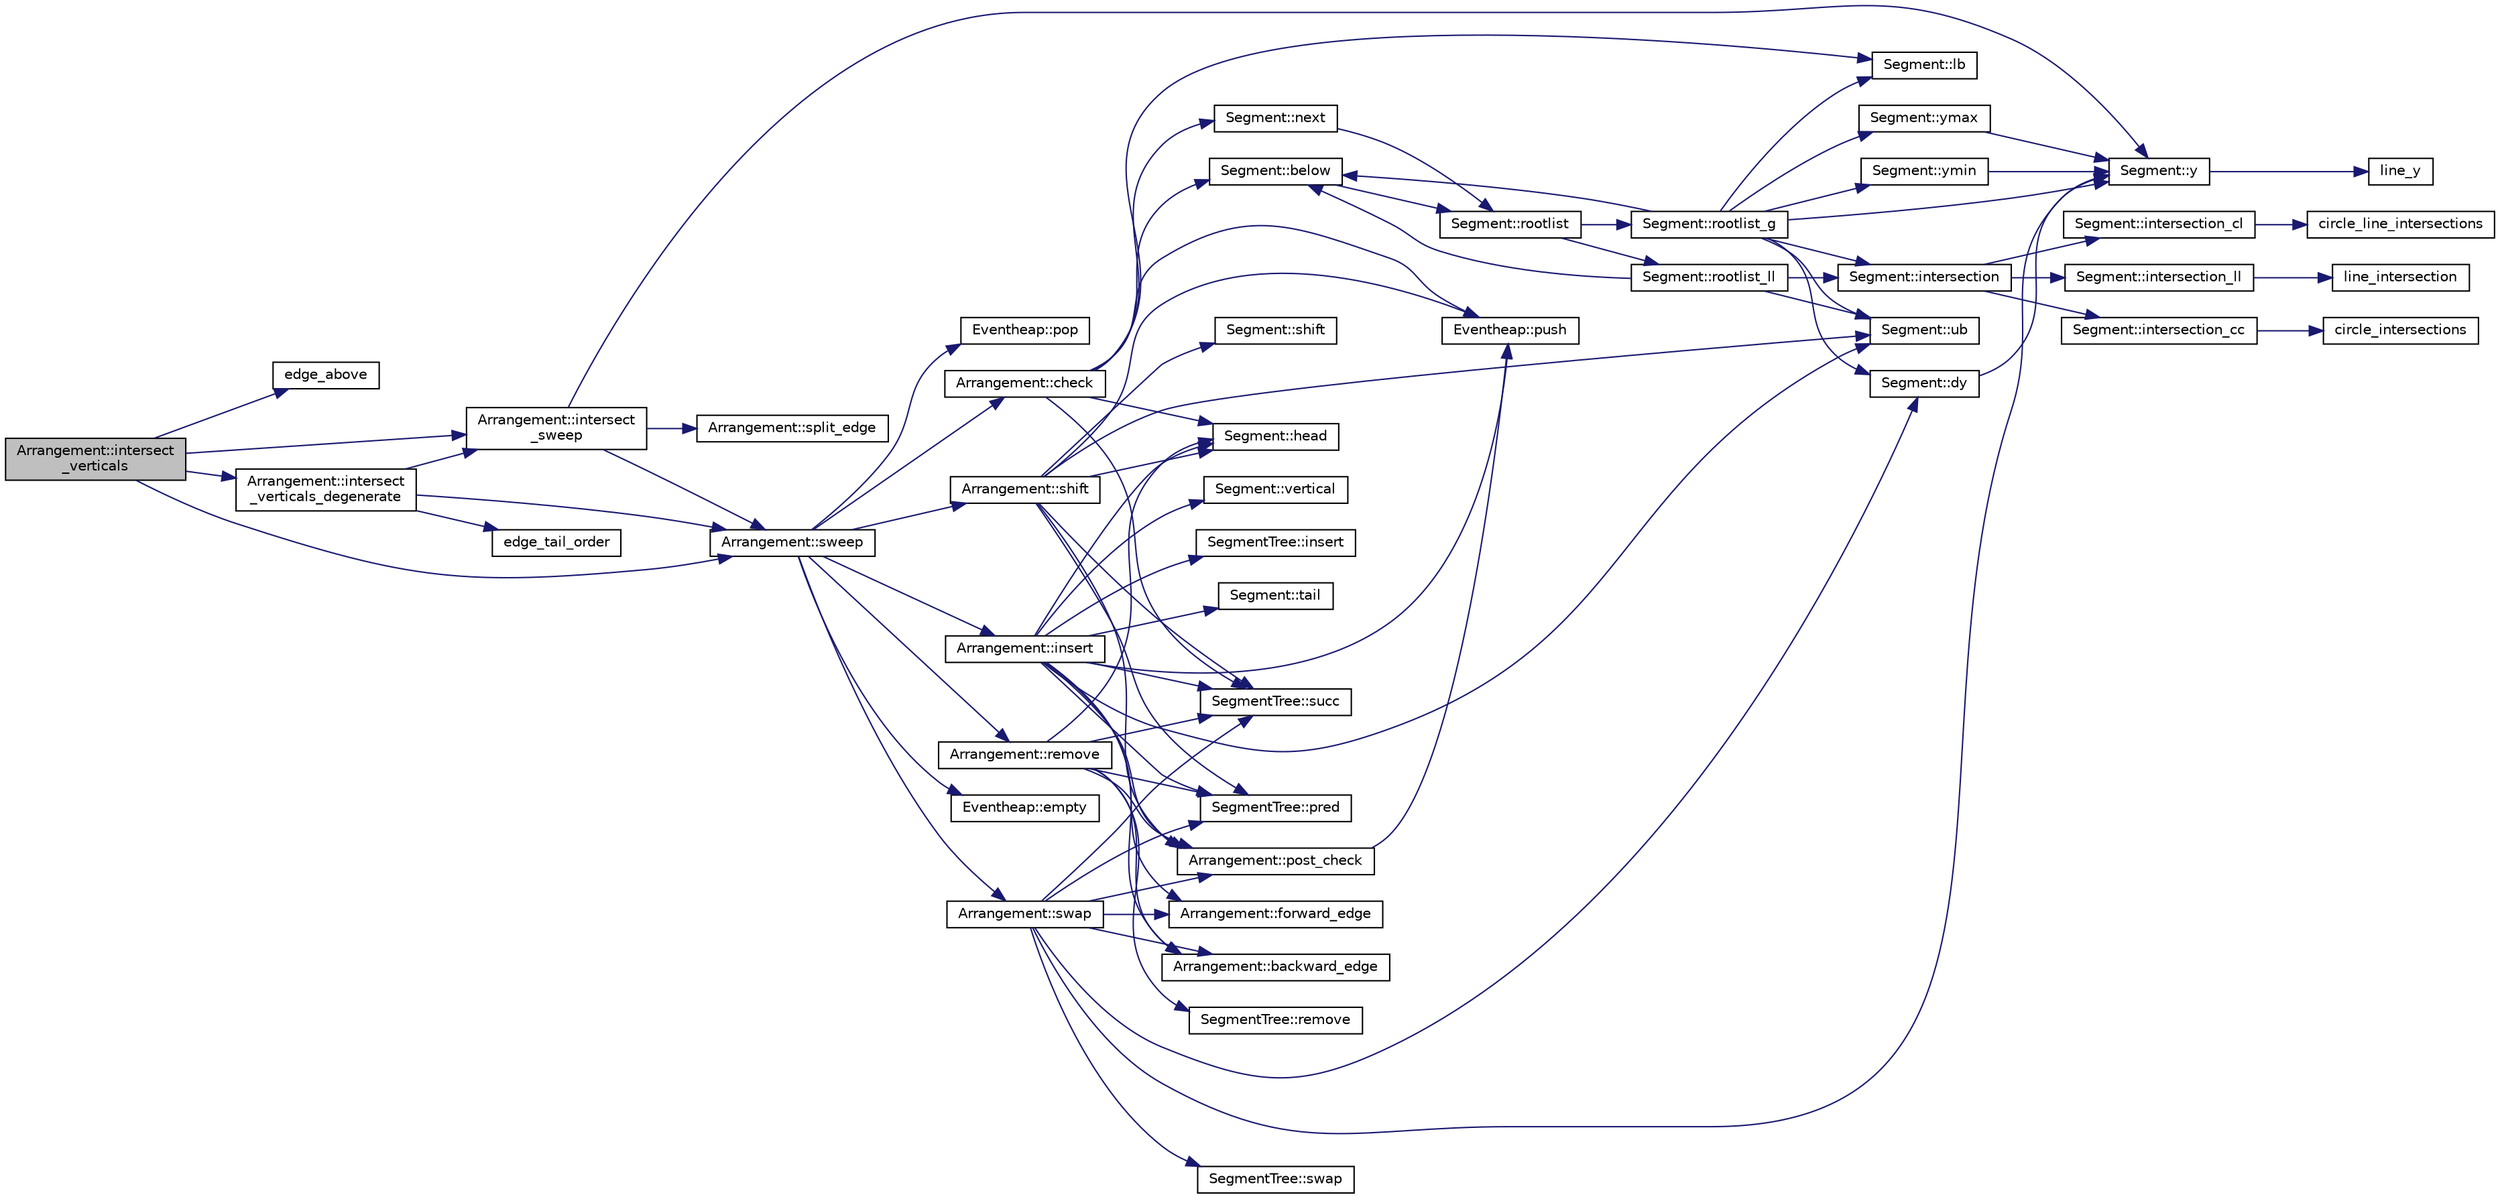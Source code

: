 digraph "Arrangement::intersect_verticals"
{
 // LATEX_PDF_SIZE
  edge [fontname="Helvetica",fontsize="10",labelfontname="Helvetica",labelfontsize="10"];
  node [fontname="Helvetica",fontsize="10",shape=record];
  rankdir="LR";
  Node1 [label="Arrangement::intersect\l_verticals",height=0.2,width=0.4,color="black", fillcolor="grey75", style="filled", fontcolor="black",tooltip=" "];
  Node1 -> Node2 [color="midnightblue",fontsize="10",style="solid",fontname="Helvetica"];
  Node2 [label="edge_above",height=0.2,width=0.4,color="black", fillcolor="white", style="filled",URL="$d0/d11/arrange_8_c.html#afb48da3ac77caeda73fb5d5f4af5d6e7",tooltip=" "];
  Node1 -> Node3 [color="midnightblue",fontsize="10",style="solid",fontname="Helvetica"];
  Node3 [label="Arrangement::intersect\l_sweep",height=0.2,width=0.4,color="black", fillcolor="white", style="filled",URL="$d8/d46/class_arrangement.html#a610c159b4ff73c590426ce7570302996",tooltip=" "];
  Node3 -> Node4 [color="midnightblue",fontsize="10",style="solid",fontname="Helvetica"];
  Node4 [label="Arrangement::split_edge",height=0.2,width=0.4,color="black", fillcolor="white", style="filled",URL="$d8/d46/class_arrangement.html#af090927418e5c497487b44994e767763",tooltip=" "];
  Node3 -> Node5 [color="midnightblue",fontsize="10",style="solid",fontname="Helvetica"];
  Node5 [label="Arrangement::sweep",height=0.2,width=0.4,color="black", fillcolor="white", style="filled",URL="$d8/d46/class_arrangement.html#ab638b3ef9af934a17614629b863c5de6",tooltip=" "];
  Node5 -> Node6 [color="midnightblue",fontsize="10",style="solid",fontname="Helvetica"];
  Node6 [label="Arrangement::check",height=0.2,width=0.4,color="black", fillcolor="white", style="filled",URL="$d8/d46/class_arrangement.html#afe852d883f2bbb9ab505f5c97364b796",tooltip=" "];
  Node6 -> Node7 [color="midnightblue",fontsize="10",style="solid",fontname="Helvetica"];
  Node7 [label="Segment::below",height=0.2,width=0.4,color="black", fillcolor="white", style="filled",URL="$dd/dd2/class_segment.html#adc44386683766560ee602eb36ed109a8",tooltip=" "];
  Node7 -> Node8 [color="midnightblue",fontsize="10",style="solid",fontname="Helvetica"];
  Node8 [label="Segment::rootlist",height=0.2,width=0.4,color="black", fillcolor="white", style="filled",URL="$dd/dd2/class_segment.html#aec86a160c8dc91878669b37247af69c3",tooltip=" "];
  Node8 -> Node9 [color="midnightblue",fontsize="10",style="solid",fontname="Helvetica"];
  Node9 [label="Segment::rootlist_g",height=0.2,width=0.4,color="black", fillcolor="white", style="filled",URL="$dd/dd2/class_segment.html#ac35efa02de1a9a42ec3a5e1600253f89",tooltip=" "];
  Node9 -> Node7 [color="midnightblue",fontsize="10",style="solid",fontname="Helvetica"];
  Node9 -> Node10 [color="midnightblue",fontsize="10",style="solid",fontname="Helvetica"];
  Node10 [label="Segment::dy",height=0.2,width=0.4,color="black", fillcolor="white", style="filled",URL="$dd/dd2/class_segment.html#a8fcbe9d1264d0df68faa7e817757fd11",tooltip=" "];
  Node10 -> Node11 [color="midnightblue",fontsize="10",style="solid",fontname="Helvetica"];
  Node11 [label="Segment::y",height=0.2,width=0.4,color="black", fillcolor="white", style="filled",URL="$dd/dd2/class_segment.html#a1bf3d6f2d733f66b849250bc68f0dbc3",tooltip=" "];
  Node11 -> Node12 [color="midnightblue",fontsize="10",style="solid",fontname="Helvetica"];
  Node12 [label="line_y",height=0.2,width=0.4,color="black", fillcolor="white", style="filled",URL="$d0/d11/arrange_8_c.html#a6f496b0506cabd24271f356eb9a2921e",tooltip=" "];
  Node9 -> Node13 [color="midnightblue",fontsize="10",style="solid",fontname="Helvetica"];
  Node13 [label="Segment::intersection",height=0.2,width=0.4,color="black", fillcolor="white", style="filled",URL="$dd/dd2/class_segment.html#aecb00250db12b03c20e672ebd8644b96",tooltip=" "];
  Node13 -> Node14 [color="midnightblue",fontsize="10",style="solid",fontname="Helvetica"];
  Node14 [label="Segment::intersection_cc",height=0.2,width=0.4,color="black", fillcolor="white", style="filled",URL="$dd/dd2/class_segment.html#a8263429190593d0cd5f581dc63c36ee7",tooltip=" "];
  Node14 -> Node15 [color="midnightblue",fontsize="10",style="solid",fontname="Helvetica"];
  Node15 [label="circle_intersections",height=0.2,width=0.4,color="black", fillcolor="white", style="filled",URL="$d0/d11/arrange_8_c.html#a043ee172acd7f5a71489cdc610bdc0b4",tooltip=" "];
  Node13 -> Node16 [color="midnightblue",fontsize="10",style="solid",fontname="Helvetica"];
  Node16 [label="Segment::intersection_cl",height=0.2,width=0.4,color="black", fillcolor="white", style="filled",URL="$dd/dd2/class_segment.html#a02acf3d685aebe72d61ff1dd07113bd1",tooltip=" "];
  Node16 -> Node17 [color="midnightblue",fontsize="10",style="solid",fontname="Helvetica"];
  Node17 [label="circle_line_intersections",height=0.2,width=0.4,color="black", fillcolor="white", style="filled",URL="$d0/d11/arrange_8_c.html#ace0a3ae8d5ecbd78b3f0172f004f0a9f",tooltip=" "];
  Node13 -> Node18 [color="midnightblue",fontsize="10",style="solid",fontname="Helvetica"];
  Node18 [label="Segment::intersection_ll",height=0.2,width=0.4,color="black", fillcolor="white", style="filled",URL="$dd/dd2/class_segment.html#a228e875ed2160169de980dde2f68dc76",tooltip=" "];
  Node18 -> Node19 [color="midnightblue",fontsize="10",style="solid",fontname="Helvetica"];
  Node19 [label="line_intersection",height=0.2,width=0.4,color="black", fillcolor="white", style="filled",URL="$d0/d11/arrange_8_c.html#a62c6d133cf66d38e3d773f3aa4f0c2da",tooltip=" "];
  Node9 -> Node20 [color="midnightblue",fontsize="10",style="solid",fontname="Helvetica"];
  Node20 [label="Segment::lb",height=0.2,width=0.4,color="black", fillcolor="white", style="filled",URL="$dd/dd2/class_segment.html#afab334407697698cf4bf65e8cadac7d2",tooltip=" "];
  Node9 -> Node21 [color="midnightblue",fontsize="10",style="solid",fontname="Helvetica"];
  Node21 [label="Segment::ub",height=0.2,width=0.4,color="black", fillcolor="white", style="filled",URL="$dd/dd2/class_segment.html#a4e9a06ff1ff8ed2084550147a96ecf4b",tooltip=" "];
  Node9 -> Node11 [color="midnightblue",fontsize="10",style="solid",fontname="Helvetica"];
  Node9 -> Node22 [color="midnightblue",fontsize="10",style="solid",fontname="Helvetica"];
  Node22 [label="Segment::ymax",height=0.2,width=0.4,color="black", fillcolor="white", style="filled",URL="$dd/dd2/class_segment.html#a7dd8fda28abda59ebf4fb5191ff31db2",tooltip=" "];
  Node22 -> Node11 [color="midnightblue",fontsize="10",style="solid",fontname="Helvetica"];
  Node9 -> Node23 [color="midnightblue",fontsize="10",style="solid",fontname="Helvetica"];
  Node23 [label="Segment::ymin",height=0.2,width=0.4,color="black", fillcolor="white", style="filled",URL="$dd/dd2/class_segment.html#aca7e983815a74b9388062992844ff43b",tooltip=" "];
  Node23 -> Node11 [color="midnightblue",fontsize="10",style="solid",fontname="Helvetica"];
  Node8 -> Node24 [color="midnightblue",fontsize="10",style="solid",fontname="Helvetica"];
  Node24 [label="Segment::rootlist_ll",height=0.2,width=0.4,color="black", fillcolor="white", style="filled",URL="$dd/dd2/class_segment.html#a997dbe07294f7ed2381603d3392f58a2",tooltip=" "];
  Node24 -> Node7 [color="midnightblue",fontsize="10",style="solid",fontname="Helvetica"];
  Node24 -> Node13 [color="midnightblue",fontsize="10",style="solid",fontname="Helvetica"];
  Node24 -> Node21 [color="midnightblue",fontsize="10",style="solid",fontname="Helvetica"];
  Node6 -> Node25 [color="midnightblue",fontsize="10",style="solid",fontname="Helvetica"];
  Node25 [label="Segment::head",height=0.2,width=0.4,color="black", fillcolor="white", style="filled",URL="$dd/dd2/class_segment.html#a0e17bae2b8a9ce347fc0f39dbd485ab0",tooltip=" "];
  Node6 -> Node20 [color="midnightblue",fontsize="10",style="solid",fontname="Helvetica"];
  Node6 -> Node26 [color="midnightblue",fontsize="10",style="solid",fontname="Helvetica"];
  Node26 [label="Segment::next",height=0.2,width=0.4,color="black", fillcolor="white", style="filled",URL="$dd/dd2/class_segment.html#a29dcbe0ff86b53a4c3e3576afb2de859",tooltip=" "];
  Node26 -> Node8 [color="midnightblue",fontsize="10",style="solid",fontname="Helvetica"];
  Node6 -> Node27 [color="midnightblue",fontsize="10",style="solid",fontname="Helvetica"];
  Node27 [label="Eventheap::push",height=0.2,width=0.4,color="black", fillcolor="white", style="filled",URL="$d3/d46/class_eventheap.html#ae1dcfb260def65a6a94ee57b8a00dfc4",tooltip=" "];
  Node6 -> Node28 [color="midnightblue",fontsize="10",style="solid",fontname="Helvetica"];
  Node28 [label="SegmentTree::succ",height=0.2,width=0.4,color="black", fillcolor="white", style="filled",URL="$d6/da5/class_segment_tree.html#ab51db77a349a937f1320cfbbd7954608",tooltip=" "];
  Node5 -> Node29 [color="midnightblue",fontsize="10",style="solid",fontname="Helvetica"];
  Node29 [label="Eventheap::empty",height=0.2,width=0.4,color="black", fillcolor="white", style="filled",URL="$d3/d46/class_eventheap.html#a0660d8897cc9bcafb4be7e38517f2fd2",tooltip=" "];
  Node5 -> Node30 [color="midnightblue",fontsize="10",style="solid",fontname="Helvetica"];
  Node30 [label="Arrangement::insert",height=0.2,width=0.4,color="black", fillcolor="white", style="filled",URL="$d8/d46/class_arrangement.html#a6eaa13429e8ca373f9fb9ff2151999c7",tooltip=" "];
  Node30 -> Node31 [color="midnightblue",fontsize="10",style="solid",fontname="Helvetica"];
  Node31 [label="Arrangement::backward_edge",height=0.2,width=0.4,color="black", fillcolor="white", style="filled",URL="$d8/d46/class_arrangement.html#a46b9db4f0b8e58842c1c02da392afdeb",tooltip=" "];
  Node30 -> Node32 [color="midnightblue",fontsize="10",style="solid",fontname="Helvetica"];
  Node32 [label="Arrangement::forward_edge",height=0.2,width=0.4,color="black", fillcolor="white", style="filled",URL="$d8/d46/class_arrangement.html#a637e32337efff081b21d7df01e48fee6",tooltip=" "];
  Node30 -> Node25 [color="midnightblue",fontsize="10",style="solid",fontname="Helvetica"];
  Node30 -> Node33 [color="midnightblue",fontsize="10",style="solid",fontname="Helvetica"];
  Node33 [label="SegmentTree::insert",height=0.2,width=0.4,color="black", fillcolor="white", style="filled",URL="$d6/da5/class_segment_tree.html#aeb3d5b336287bc695ae1c8b64505ad14",tooltip=" "];
  Node30 -> Node34 [color="midnightblue",fontsize="10",style="solid",fontname="Helvetica"];
  Node34 [label="Arrangement::post_check",height=0.2,width=0.4,color="black", fillcolor="white", style="filled",URL="$d8/d46/class_arrangement.html#a25d2a2a8e4372d4f3d91dda1d8381eab",tooltip=" "];
  Node34 -> Node27 [color="midnightblue",fontsize="10",style="solid",fontname="Helvetica"];
  Node30 -> Node35 [color="midnightblue",fontsize="10",style="solid",fontname="Helvetica"];
  Node35 [label="SegmentTree::pred",height=0.2,width=0.4,color="black", fillcolor="white", style="filled",URL="$d6/da5/class_segment_tree.html#ab998344ac73e33cbf1bede607af9b4a4",tooltip=" "];
  Node30 -> Node27 [color="midnightblue",fontsize="10",style="solid",fontname="Helvetica"];
  Node30 -> Node28 [color="midnightblue",fontsize="10",style="solid",fontname="Helvetica"];
  Node30 -> Node36 [color="midnightblue",fontsize="10",style="solid",fontname="Helvetica"];
  Node36 [label="Segment::tail",height=0.2,width=0.4,color="black", fillcolor="white", style="filled",URL="$dd/dd2/class_segment.html#ade98cc7f373aef9c1f6371b028c1ceed",tooltip=" "];
  Node30 -> Node21 [color="midnightblue",fontsize="10",style="solid",fontname="Helvetica"];
  Node30 -> Node37 [color="midnightblue",fontsize="10",style="solid",fontname="Helvetica"];
  Node37 [label="Segment::vertical",height=0.2,width=0.4,color="black", fillcolor="white", style="filled",URL="$dd/dd2/class_segment.html#a0a797f22653998e4365948276c12db6c",tooltip=" "];
  Node5 -> Node38 [color="midnightblue",fontsize="10",style="solid",fontname="Helvetica"];
  Node38 [label="Eventheap::pop",height=0.2,width=0.4,color="black", fillcolor="white", style="filled",URL="$d3/d46/class_eventheap.html#a31b20ba879a0f9efcece8c461105570c",tooltip=" "];
  Node5 -> Node39 [color="midnightblue",fontsize="10",style="solid",fontname="Helvetica"];
  Node39 [label="Arrangement::remove",height=0.2,width=0.4,color="black", fillcolor="white", style="filled",URL="$d8/d46/class_arrangement.html#afe18de5bb9ce6b319a08b2ceda7f8f5e",tooltip=" "];
  Node39 -> Node31 [color="midnightblue",fontsize="10",style="solid",fontname="Helvetica"];
  Node39 -> Node25 [color="midnightblue",fontsize="10",style="solid",fontname="Helvetica"];
  Node39 -> Node34 [color="midnightblue",fontsize="10",style="solid",fontname="Helvetica"];
  Node39 -> Node35 [color="midnightblue",fontsize="10",style="solid",fontname="Helvetica"];
  Node39 -> Node40 [color="midnightblue",fontsize="10",style="solid",fontname="Helvetica"];
  Node40 [label="SegmentTree::remove",height=0.2,width=0.4,color="black", fillcolor="white", style="filled",URL="$d6/da5/class_segment_tree.html#a1bee34adee999d20a8f8851a0e97f296",tooltip=" "];
  Node39 -> Node28 [color="midnightblue",fontsize="10",style="solid",fontname="Helvetica"];
  Node5 -> Node41 [color="midnightblue",fontsize="10",style="solid",fontname="Helvetica"];
  Node41 [label="Arrangement::shift",height=0.2,width=0.4,color="black", fillcolor="white", style="filled",URL="$d8/d46/class_arrangement.html#a5870bd69b339632999ba522164f418a9",tooltip=" "];
  Node41 -> Node25 [color="midnightblue",fontsize="10",style="solid",fontname="Helvetica"];
  Node41 -> Node34 [color="midnightblue",fontsize="10",style="solid",fontname="Helvetica"];
  Node41 -> Node35 [color="midnightblue",fontsize="10",style="solid",fontname="Helvetica"];
  Node41 -> Node27 [color="midnightblue",fontsize="10",style="solid",fontname="Helvetica"];
  Node41 -> Node42 [color="midnightblue",fontsize="10",style="solid",fontname="Helvetica"];
  Node42 [label="Segment::shift",height=0.2,width=0.4,color="black", fillcolor="white", style="filled",URL="$dd/dd2/class_segment.html#a58478cdc1b920f8d2798c93d18696cc6",tooltip=" "];
  Node41 -> Node28 [color="midnightblue",fontsize="10",style="solid",fontname="Helvetica"];
  Node41 -> Node21 [color="midnightblue",fontsize="10",style="solid",fontname="Helvetica"];
  Node5 -> Node43 [color="midnightblue",fontsize="10",style="solid",fontname="Helvetica"];
  Node43 [label="Arrangement::swap",height=0.2,width=0.4,color="black", fillcolor="white", style="filled",URL="$d8/d46/class_arrangement.html#ad38658bf36d52ebb24274430bdbd7161",tooltip=" "];
  Node43 -> Node31 [color="midnightblue",fontsize="10",style="solid",fontname="Helvetica"];
  Node43 -> Node10 [color="midnightblue",fontsize="10",style="solid",fontname="Helvetica"];
  Node43 -> Node32 [color="midnightblue",fontsize="10",style="solid",fontname="Helvetica"];
  Node43 -> Node34 [color="midnightblue",fontsize="10",style="solid",fontname="Helvetica"];
  Node43 -> Node35 [color="midnightblue",fontsize="10",style="solid",fontname="Helvetica"];
  Node43 -> Node28 [color="midnightblue",fontsize="10",style="solid",fontname="Helvetica"];
  Node43 -> Node44 [color="midnightblue",fontsize="10",style="solid",fontname="Helvetica"];
  Node44 [label="SegmentTree::swap",height=0.2,width=0.4,color="black", fillcolor="white", style="filled",URL="$d6/da5/class_segment_tree.html#afe4e6776ca69a0cf54928b8e5c794eae",tooltip=" "];
  Node43 -> Node11 [color="midnightblue",fontsize="10",style="solid",fontname="Helvetica"];
  Node3 -> Node11 [color="midnightblue",fontsize="10",style="solid",fontname="Helvetica"];
  Node1 -> Node45 [color="midnightblue",fontsize="10",style="solid",fontname="Helvetica"];
  Node45 [label="Arrangement::intersect\l_verticals_degenerate",height=0.2,width=0.4,color="black", fillcolor="white", style="filled",URL="$d8/d46/class_arrangement.html#ac55d9b00d929690cb9120ae756fb6d01",tooltip=" "];
  Node45 -> Node46 [color="midnightblue",fontsize="10",style="solid",fontname="Helvetica"];
  Node46 [label="edge_tail_order",height=0.2,width=0.4,color="black", fillcolor="white", style="filled",URL="$d0/d11/arrange_8_c.html#a0f2deaa261acb0e763e0910942c09f4a",tooltip=" "];
  Node45 -> Node3 [color="midnightblue",fontsize="10",style="solid",fontname="Helvetica"];
  Node45 -> Node5 [color="midnightblue",fontsize="10",style="solid",fontname="Helvetica"];
  Node1 -> Node5 [color="midnightblue",fontsize="10",style="solid",fontname="Helvetica"];
}
